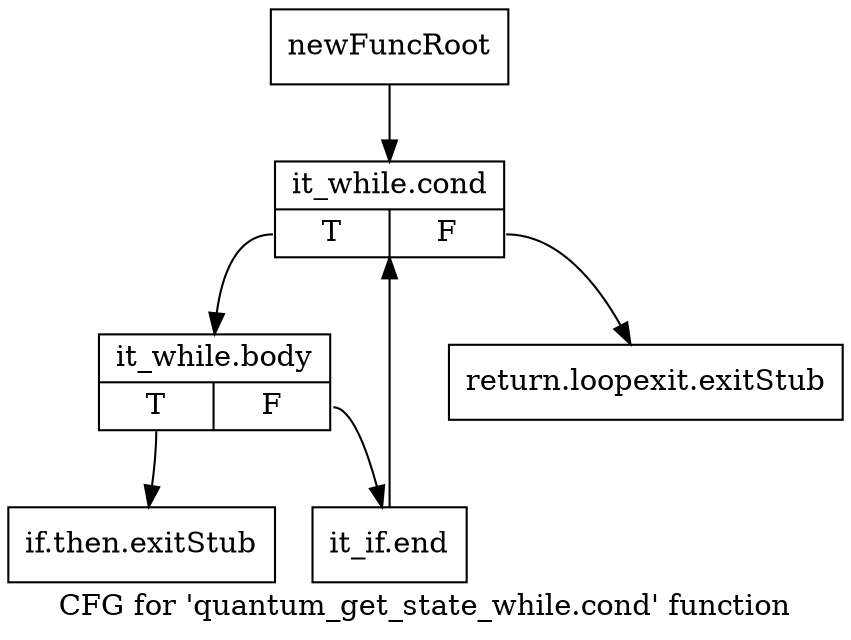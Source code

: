 digraph "CFG for 'quantum_get_state_while.cond' function" {
	label="CFG for 'quantum_get_state_while.cond' function";

	Node0x16c2b90 [shape=record,label="{newFuncRoot}"];
	Node0x16c2b90 -> Node0x16c2c80;
	Node0x16c2be0 [shape=record,label="{return.loopexit.exitStub}"];
	Node0x16c2c30 [shape=record,label="{if.then.exitStub}"];
	Node0x16c2c80 [shape=record,label="{it_while.cond|{<s0>T|<s1>F}}"];
	Node0x16c2c80:s0 -> Node0x16c2cd0;
	Node0x16c2c80:s1 -> Node0x16c2be0;
	Node0x16c2cd0 [shape=record,label="{it_while.body|{<s0>T|<s1>F}}"];
	Node0x16c2cd0:s0 -> Node0x16c2c30;
	Node0x16c2cd0:s1 -> Node0x16c2d20;
	Node0x16c2d20 [shape=record,label="{it_if.end}"];
	Node0x16c2d20 -> Node0x16c2c80;
}
